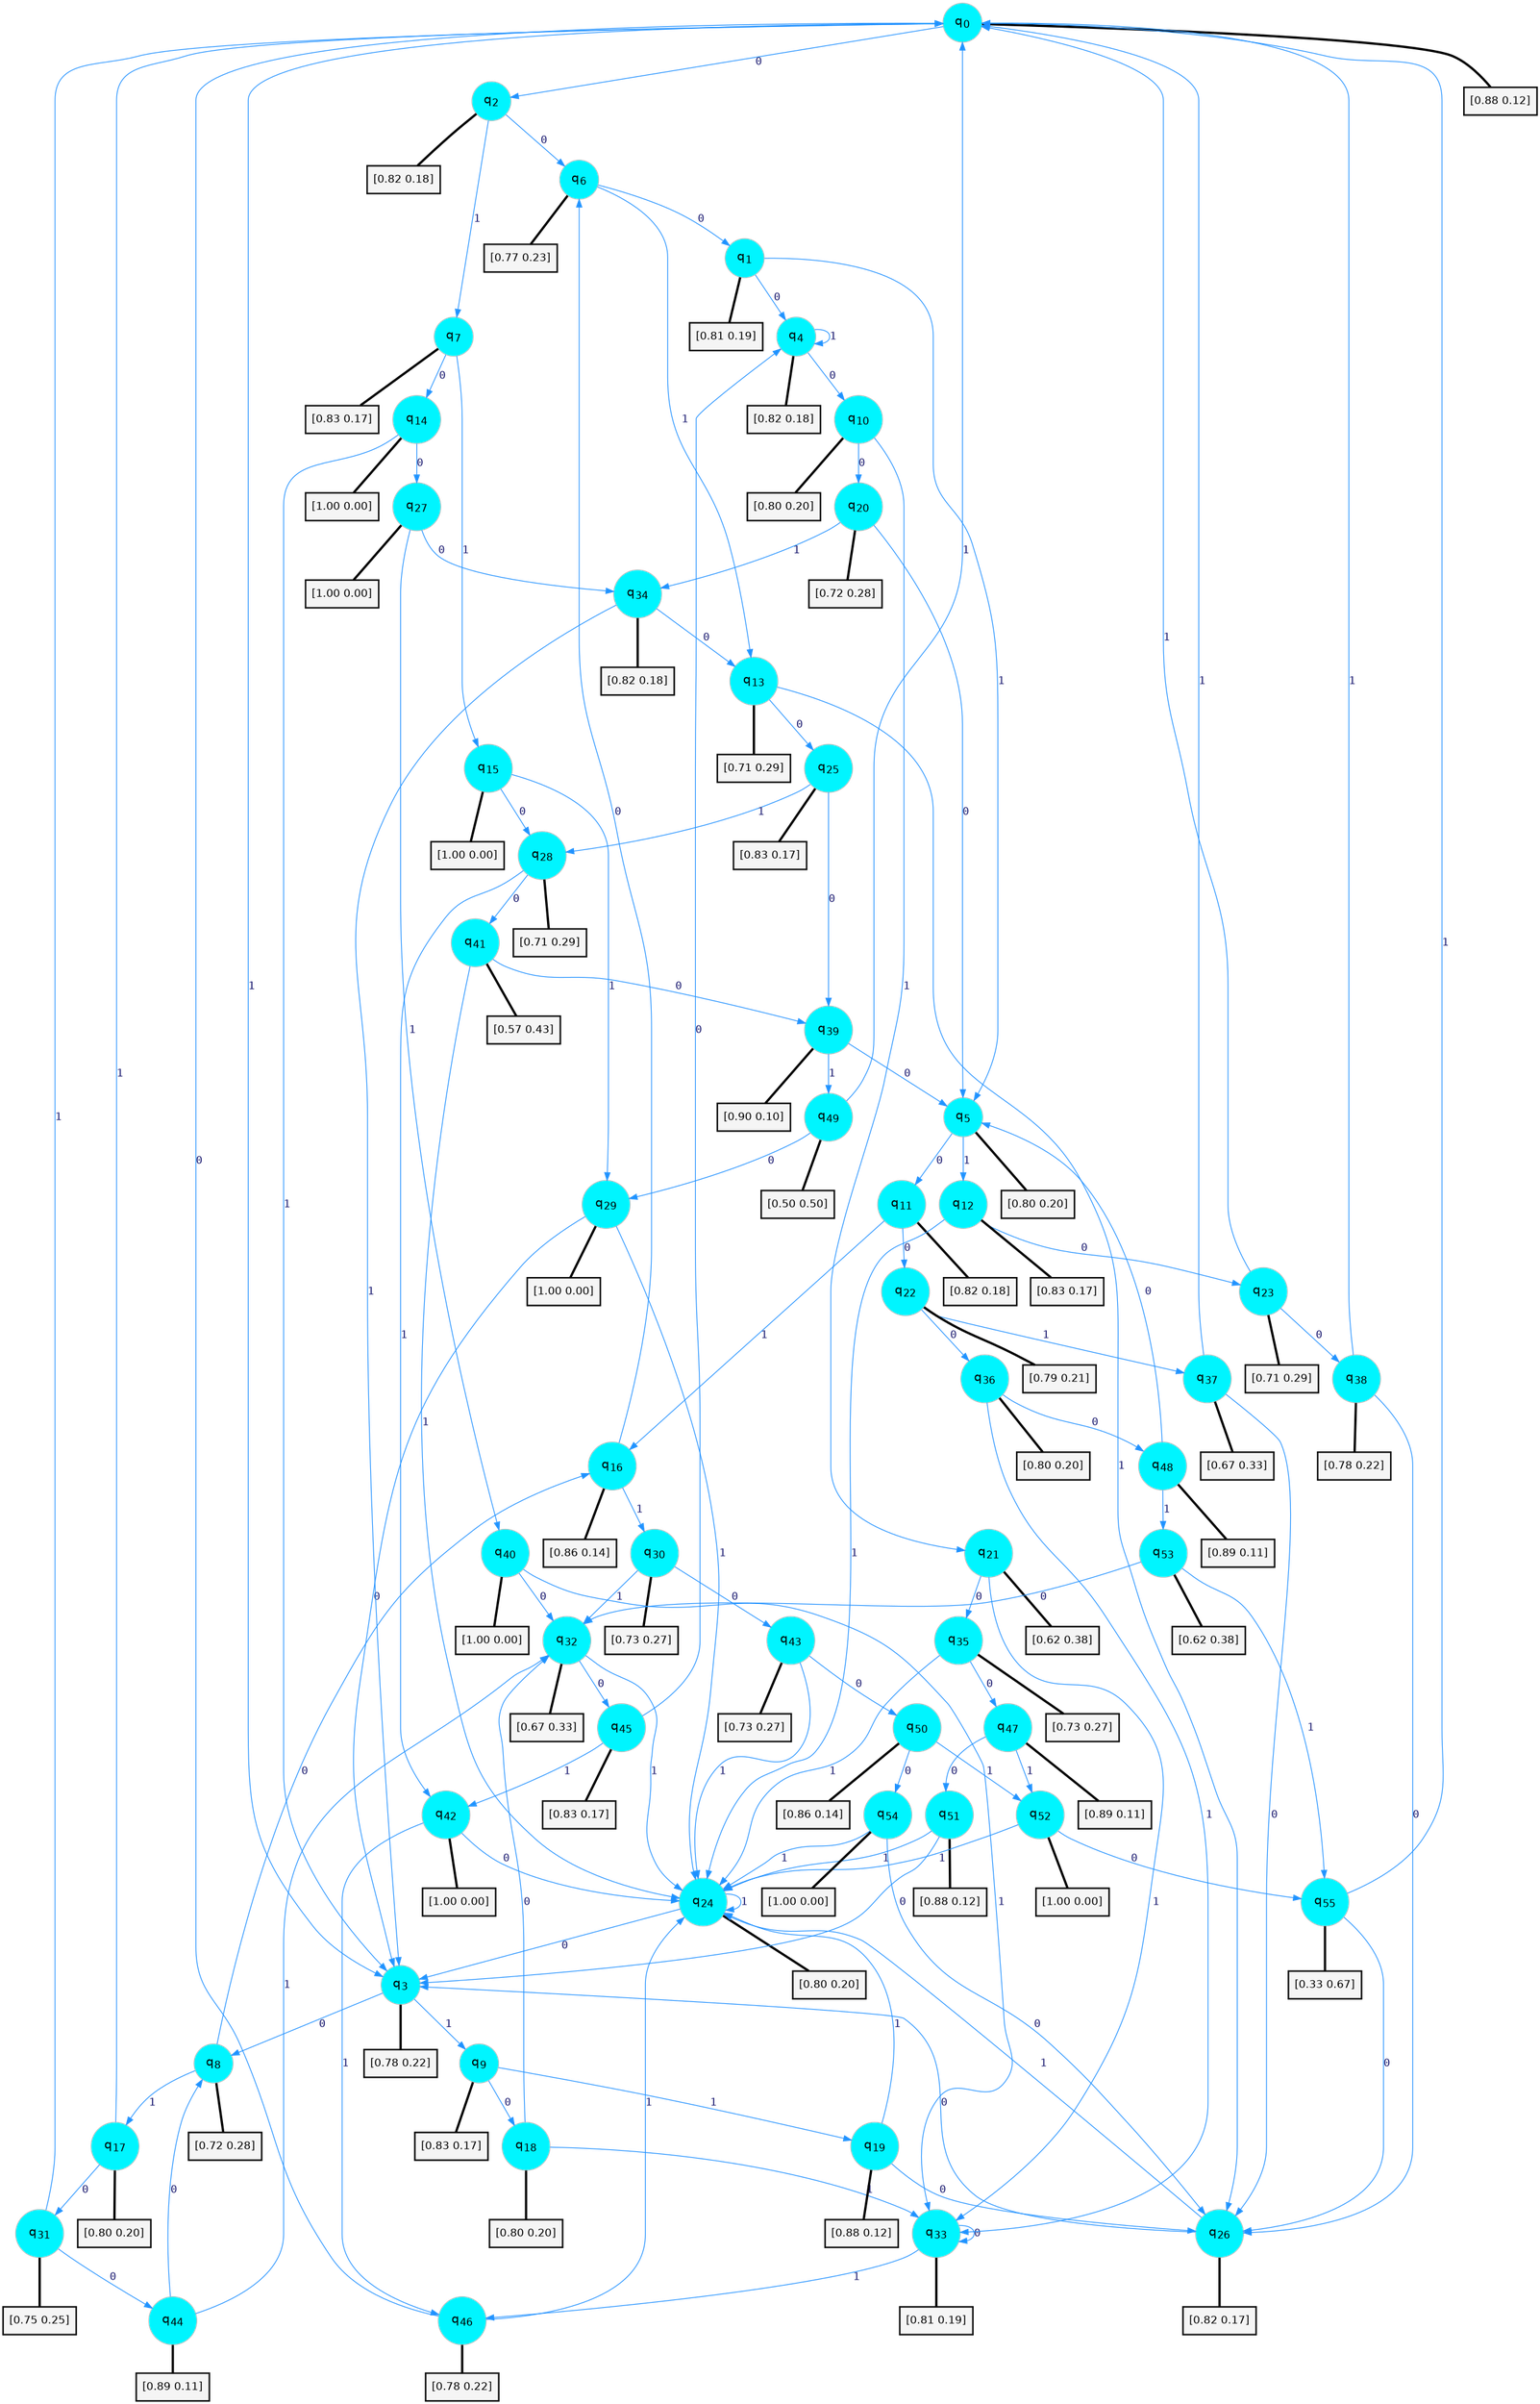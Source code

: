 digraph G {
graph [
bgcolor=transparent, dpi=300, rankdir=TD, size="40,25"];
node [
color=gray, fillcolor=turquoise1, fontcolor=black, fontname=Helvetica, fontsize=16, fontweight=bold, shape=circle, style=filled];
edge [
arrowsize=1, color=dodgerblue1, fontcolor=midnightblue, fontname=courier, fontweight=bold, penwidth=1, style=solid, weight=20];
0[label=<q<SUB>0</SUB>>];
1[label=<q<SUB>1</SUB>>];
2[label=<q<SUB>2</SUB>>];
3[label=<q<SUB>3</SUB>>];
4[label=<q<SUB>4</SUB>>];
5[label=<q<SUB>5</SUB>>];
6[label=<q<SUB>6</SUB>>];
7[label=<q<SUB>7</SUB>>];
8[label=<q<SUB>8</SUB>>];
9[label=<q<SUB>9</SUB>>];
10[label=<q<SUB>10</SUB>>];
11[label=<q<SUB>11</SUB>>];
12[label=<q<SUB>12</SUB>>];
13[label=<q<SUB>13</SUB>>];
14[label=<q<SUB>14</SUB>>];
15[label=<q<SUB>15</SUB>>];
16[label=<q<SUB>16</SUB>>];
17[label=<q<SUB>17</SUB>>];
18[label=<q<SUB>18</SUB>>];
19[label=<q<SUB>19</SUB>>];
20[label=<q<SUB>20</SUB>>];
21[label=<q<SUB>21</SUB>>];
22[label=<q<SUB>22</SUB>>];
23[label=<q<SUB>23</SUB>>];
24[label=<q<SUB>24</SUB>>];
25[label=<q<SUB>25</SUB>>];
26[label=<q<SUB>26</SUB>>];
27[label=<q<SUB>27</SUB>>];
28[label=<q<SUB>28</SUB>>];
29[label=<q<SUB>29</SUB>>];
30[label=<q<SUB>30</SUB>>];
31[label=<q<SUB>31</SUB>>];
32[label=<q<SUB>32</SUB>>];
33[label=<q<SUB>33</SUB>>];
34[label=<q<SUB>34</SUB>>];
35[label=<q<SUB>35</SUB>>];
36[label=<q<SUB>36</SUB>>];
37[label=<q<SUB>37</SUB>>];
38[label=<q<SUB>38</SUB>>];
39[label=<q<SUB>39</SUB>>];
40[label=<q<SUB>40</SUB>>];
41[label=<q<SUB>41</SUB>>];
42[label=<q<SUB>42</SUB>>];
43[label=<q<SUB>43</SUB>>];
44[label=<q<SUB>44</SUB>>];
45[label=<q<SUB>45</SUB>>];
46[label=<q<SUB>46</SUB>>];
47[label=<q<SUB>47</SUB>>];
48[label=<q<SUB>48</SUB>>];
49[label=<q<SUB>49</SUB>>];
50[label=<q<SUB>50</SUB>>];
51[label=<q<SUB>51</SUB>>];
52[label=<q<SUB>52</SUB>>];
53[label=<q<SUB>53</SUB>>];
54[label=<q<SUB>54</SUB>>];
55[label=<q<SUB>55</SUB>>];
56[label="[0.88 0.12]", shape=box,fontcolor=black, fontname=Helvetica, fontsize=14, penwidth=2, fillcolor=whitesmoke,color=black];
57[label="[0.81 0.19]", shape=box,fontcolor=black, fontname=Helvetica, fontsize=14, penwidth=2, fillcolor=whitesmoke,color=black];
58[label="[0.82 0.18]", shape=box,fontcolor=black, fontname=Helvetica, fontsize=14, penwidth=2, fillcolor=whitesmoke,color=black];
59[label="[0.78 0.22]", shape=box,fontcolor=black, fontname=Helvetica, fontsize=14, penwidth=2, fillcolor=whitesmoke,color=black];
60[label="[0.82 0.18]", shape=box,fontcolor=black, fontname=Helvetica, fontsize=14, penwidth=2, fillcolor=whitesmoke,color=black];
61[label="[0.80 0.20]", shape=box,fontcolor=black, fontname=Helvetica, fontsize=14, penwidth=2, fillcolor=whitesmoke,color=black];
62[label="[0.77 0.23]", shape=box,fontcolor=black, fontname=Helvetica, fontsize=14, penwidth=2, fillcolor=whitesmoke,color=black];
63[label="[0.83 0.17]", shape=box,fontcolor=black, fontname=Helvetica, fontsize=14, penwidth=2, fillcolor=whitesmoke,color=black];
64[label="[0.72 0.28]", shape=box,fontcolor=black, fontname=Helvetica, fontsize=14, penwidth=2, fillcolor=whitesmoke,color=black];
65[label="[0.83 0.17]", shape=box,fontcolor=black, fontname=Helvetica, fontsize=14, penwidth=2, fillcolor=whitesmoke,color=black];
66[label="[0.80 0.20]", shape=box,fontcolor=black, fontname=Helvetica, fontsize=14, penwidth=2, fillcolor=whitesmoke,color=black];
67[label="[0.82 0.18]", shape=box,fontcolor=black, fontname=Helvetica, fontsize=14, penwidth=2, fillcolor=whitesmoke,color=black];
68[label="[0.83 0.17]", shape=box,fontcolor=black, fontname=Helvetica, fontsize=14, penwidth=2, fillcolor=whitesmoke,color=black];
69[label="[0.71 0.29]", shape=box,fontcolor=black, fontname=Helvetica, fontsize=14, penwidth=2, fillcolor=whitesmoke,color=black];
70[label="[1.00 0.00]", shape=box,fontcolor=black, fontname=Helvetica, fontsize=14, penwidth=2, fillcolor=whitesmoke,color=black];
71[label="[1.00 0.00]", shape=box,fontcolor=black, fontname=Helvetica, fontsize=14, penwidth=2, fillcolor=whitesmoke,color=black];
72[label="[0.86 0.14]", shape=box,fontcolor=black, fontname=Helvetica, fontsize=14, penwidth=2, fillcolor=whitesmoke,color=black];
73[label="[0.80 0.20]", shape=box,fontcolor=black, fontname=Helvetica, fontsize=14, penwidth=2, fillcolor=whitesmoke,color=black];
74[label="[0.80 0.20]", shape=box,fontcolor=black, fontname=Helvetica, fontsize=14, penwidth=2, fillcolor=whitesmoke,color=black];
75[label="[0.88 0.12]", shape=box,fontcolor=black, fontname=Helvetica, fontsize=14, penwidth=2, fillcolor=whitesmoke,color=black];
76[label="[0.72 0.28]", shape=box,fontcolor=black, fontname=Helvetica, fontsize=14, penwidth=2, fillcolor=whitesmoke,color=black];
77[label="[0.62 0.38]", shape=box,fontcolor=black, fontname=Helvetica, fontsize=14, penwidth=2, fillcolor=whitesmoke,color=black];
78[label="[0.79 0.21]", shape=box,fontcolor=black, fontname=Helvetica, fontsize=14, penwidth=2, fillcolor=whitesmoke,color=black];
79[label="[0.71 0.29]", shape=box,fontcolor=black, fontname=Helvetica, fontsize=14, penwidth=2, fillcolor=whitesmoke,color=black];
80[label="[0.80 0.20]", shape=box,fontcolor=black, fontname=Helvetica, fontsize=14, penwidth=2, fillcolor=whitesmoke,color=black];
81[label="[0.83 0.17]", shape=box,fontcolor=black, fontname=Helvetica, fontsize=14, penwidth=2, fillcolor=whitesmoke,color=black];
82[label="[0.82 0.17]", shape=box,fontcolor=black, fontname=Helvetica, fontsize=14, penwidth=2, fillcolor=whitesmoke,color=black];
83[label="[1.00 0.00]", shape=box,fontcolor=black, fontname=Helvetica, fontsize=14, penwidth=2, fillcolor=whitesmoke,color=black];
84[label="[0.71 0.29]", shape=box,fontcolor=black, fontname=Helvetica, fontsize=14, penwidth=2, fillcolor=whitesmoke,color=black];
85[label="[1.00 0.00]", shape=box,fontcolor=black, fontname=Helvetica, fontsize=14, penwidth=2, fillcolor=whitesmoke,color=black];
86[label="[0.73 0.27]", shape=box,fontcolor=black, fontname=Helvetica, fontsize=14, penwidth=2, fillcolor=whitesmoke,color=black];
87[label="[0.75 0.25]", shape=box,fontcolor=black, fontname=Helvetica, fontsize=14, penwidth=2, fillcolor=whitesmoke,color=black];
88[label="[0.67 0.33]", shape=box,fontcolor=black, fontname=Helvetica, fontsize=14, penwidth=2, fillcolor=whitesmoke,color=black];
89[label="[0.81 0.19]", shape=box,fontcolor=black, fontname=Helvetica, fontsize=14, penwidth=2, fillcolor=whitesmoke,color=black];
90[label="[0.82 0.18]", shape=box,fontcolor=black, fontname=Helvetica, fontsize=14, penwidth=2, fillcolor=whitesmoke,color=black];
91[label="[0.73 0.27]", shape=box,fontcolor=black, fontname=Helvetica, fontsize=14, penwidth=2, fillcolor=whitesmoke,color=black];
92[label="[0.80 0.20]", shape=box,fontcolor=black, fontname=Helvetica, fontsize=14, penwidth=2, fillcolor=whitesmoke,color=black];
93[label="[0.67 0.33]", shape=box,fontcolor=black, fontname=Helvetica, fontsize=14, penwidth=2, fillcolor=whitesmoke,color=black];
94[label="[0.78 0.22]", shape=box,fontcolor=black, fontname=Helvetica, fontsize=14, penwidth=2, fillcolor=whitesmoke,color=black];
95[label="[0.90 0.10]", shape=box,fontcolor=black, fontname=Helvetica, fontsize=14, penwidth=2, fillcolor=whitesmoke,color=black];
96[label="[1.00 0.00]", shape=box,fontcolor=black, fontname=Helvetica, fontsize=14, penwidth=2, fillcolor=whitesmoke,color=black];
97[label="[0.57 0.43]", shape=box,fontcolor=black, fontname=Helvetica, fontsize=14, penwidth=2, fillcolor=whitesmoke,color=black];
98[label="[1.00 0.00]", shape=box,fontcolor=black, fontname=Helvetica, fontsize=14, penwidth=2, fillcolor=whitesmoke,color=black];
99[label="[0.73 0.27]", shape=box,fontcolor=black, fontname=Helvetica, fontsize=14, penwidth=2, fillcolor=whitesmoke,color=black];
100[label="[0.89 0.11]", shape=box,fontcolor=black, fontname=Helvetica, fontsize=14, penwidth=2, fillcolor=whitesmoke,color=black];
101[label="[0.83 0.17]", shape=box,fontcolor=black, fontname=Helvetica, fontsize=14, penwidth=2, fillcolor=whitesmoke,color=black];
102[label="[0.78 0.22]", shape=box,fontcolor=black, fontname=Helvetica, fontsize=14, penwidth=2, fillcolor=whitesmoke,color=black];
103[label="[0.89 0.11]", shape=box,fontcolor=black, fontname=Helvetica, fontsize=14, penwidth=2, fillcolor=whitesmoke,color=black];
104[label="[0.89 0.11]", shape=box,fontcolor=black, fontname=Helvetica, fontsize=14, penwidth=2, fillcolor=whitesmoke,color=black];
105[label="[0.50 0.50]", shape=box,fontcolor=black, fontname=Helvetica, fontsize=14, penwidth=2, fillcolor=whitesmoke,color=black];
106[label="[0.86 0.14]", shape=box,fontcolor=black, fontname=Helvetica, fontsize=14, penwidth=2, fillcolor=whitesmoke,color=black];
107[label="[0.88 0.12]", shape=box,fontcolor=black, fontname=Helvetica, fontsize=14, penwidth=2, fillcolor=whitesmoke,color=black];
108[label="[1.00 0.00]", shape=box,fontcolor=black, fontname=Helvetica, fontsize=14, penwidth=2, fillcolor=whitesmoke,color=black];
109[label="[0.62 0.38]", shape=box,fontcolor=black, fontname=Helvetica, fontsize=14, penwidth=2, fillcolor=whitesmoke,color=black];
110[label="[1.00 0.00]", shape=box,fontcolor=black, fontname=Helvetica, fontsize=14, penwidth=2, fillcolor=whitesmoke,color=black];
111[label="[0.33 0.67]", shape=box,fontcolor=black, fontname=Helvetica, fontsize=14, penwidth=2, fillcolor=whitesmoke,color=black];
0->2 [label=0];
0->3 [label=1];
0->56 [arrowhead=none, penwidth=3,color=black];
1->4 [label=0];
1->5 [label=1];
1->57 [arrowhead=none, penwidth=3,color=black];
2->6 [label=0];
2->7 [label=1];
2->58 [arrowhead=none, penwidth=3,color=black];
3->8 [label=0];
3->9 [label=1];
3->59 [arrowhead=none, penwidth=3,color=black];
4->10 [label=0];
4->4 [label=1];
4->60 [arrowhead=none, penwidth=3,color=black];
5->11 [label=0];
5->12 [label=1];
5->61 [arrowhead=none, penwidth=3,color=black];
6->1 [label=0];
6->13 [label=1];
6->62 [arrowhead=none, penwidth=3,color=black];
7->14 [label=0];
7->15 [label=1];
7->63 [arrowhead=none, penwidth=3,color=black];
8->16 [label=0];
8->17 [label=1];
8->64 [arrowhead=none, penwidth=3,color=black];
9->18 [label=0];
9->19 [label=1];
9->65 [arrowhead=none, penwidth=3,color=black];
10->20 [label=0];
10->21 [label=1];
10->66 [arrowhead=none, penwidth=3,color=black];
11->22 [label=0];
11->16 [label=1];
11->67 [arrowhead=none, penwidth=3,color=black];
12->23 [label=0];
12->24 [label=1];
12->68 [arrowhead=none, penwidth=3,color=black];
13->25 [label=0];
13->26 [label=1];
13->69 [arrowhead=none, penwidth=3,color=black];
14->27 [label=0];
14->3 [label=1];
14->70 [arrowhead=none, penwidth=3,color=black];
15->28 [label=0];
15->29 [label=1];
15->71 [arrowhead=none, penwidth=3,color=black];
16->6 [label=0];
16->30 [label=1];
16->72 [arrowhead=none, penwidth=3,color=black];
17->31 [label=0];
17->0 [label=1];
17->73 [arrowhead=none, penwidth=3,color=black];
18->32 [label=0];
18->33 [label=1];
18->74 [arrowhead=none, penwidth=3,color=black];
19->26 [label=0];
19->24 [label=1];
19->75 [arrowhead=none, penwidth=3,color=black];
20->5 [label=0];
20->34 [label=1];
20->76 [arrowhead=none, penwidth=3,color=black];
21->35 [label=0];
21->33 [label=1];
21->77 [arrowhead=none, penwidth=3,color=black];
22->36 [label=0];
22->37 [label=1];
22->78 [arrowhead=none, penwidth=3,color=black];
23->38 [label=0];
23->0 [label=1];
23->79 [arrowhead=none, penwidth=3,color=black];
24->3 [label=0];
24->24 [label=1];
24->80 [arrowhead=none, penwidth=3,color=black];
25->39 [label=0];
25->28 [label=1];
25->81 [arrowhead=none, penwidth=3,color=black];
26->3 [label=0];
26->24 [label=1];
26->82 [arrowhead=none, penwidth=3,color=black];
27->34 [label=0];
27->40 [label=1];
27->83 [arrowhead=none, penwidth=3,color=black];
28->41 [label=0];
28->42 [label=1];
28->84 [arrowhead=none, penwidth=3,color=black];
29->3 [label=0];
29->24 [label=1];
29->85 [arrowhead=none, penwidth=3,color=black];
30->43 [label=0];
30->32 [label=1];
30->86 [arrowhead=none, penwidth=3,color=black];
31->44 [label=0];
31->0 [label=1];
31->87 [arrowhead=none, penwidth=3,color=black];
32->45 [label=0];
32->24 [label=1];
32->88 [arrowhead=none, penwidth=3,color=black];
33->33 [label=0];
33->46 [label=1];
33->89 [arrowhead=none, penwidth=3,color=black];
34->13 [label=0];
34->3 [label=1];
34->90 [arrowhead=none, penwidth=3,color=black];
35->47 [label=0];
35->24 [label=1];
35->91 [arrowhead=none, penwidth=3,color=black];
36->48 [label=0];
36->33 [label=1];
36->92 [arrowhead=none, penwidth=3,color=black];
37->26 [label=0];
37->0 [label=1];
37->93 [arrowhead=none, penwidth=3,color=black];
38->26 [label=0];
38->0 [label=1];
38->94 [arrowhead=none, penwidth=3,color=black];
39->5 [label=0];
39->49 [label=1];
39->95 [arrowhead=none, penwidth=3,color=black];
40->32 [label=0];
40->33 [label=1];
40->96 [arrowhead=none, penwidth=3,color=black];
41->39 [label=0];
41->24 [label=1];
41->97 [arrowhead=none, penwidth=3,color=black];
42->24 [label=0];
42->46 [label=1];
42->98 [arrowhead=none, penwidth=3,color=black];
43->50 [label=0];
43->24 [label=1];
43->99 [arrowhead=none, penwidth=3,color=black];
44->8 [label=0];
44->32 [label=1];
44->100 [arrowhead=none, penwidth=3,color=black];
45->4 [label=0];
45->42 [label=1];
45->101 [arrowhead=none, penwidth=3,color=black];
46->0 [label=0];
46->24 [label=1];
46->102 [arrowhead=none, penwidth=3,color=black];
47->51 [label=0];
47->52 [label=1];
47->103 [arrowhead=none, penwidth=3,color=black];
48->5 [label=0];
48->53 [label=1];
48->104 [arrowhead=none, penwidth=3,color=black];
49->29 [label=0];
49->0 [label=1];
49->105 [arrowhead=none, penwidth=3,color=black];
50->54 [label=0];
50->52 [label=1];
50->106 [arrowhead=none, penwidth=3,color=black];
51->3 [label=0];
51->24 [label=1];
51->107 [arrowhead=none, penwidth=3,color=black];
52->55 [label=0];
52->24 [label=1];
52->108 [arrowhead=none, penwidth=3,color=black];
53->32 [label=0];
53->55 [label=1];
53->109 [arrowhead=none, penwidth=3,color=black];
54->26 [label=0];
54->24 [label=1];
54->110 [arrowhead=none, penwidth=3,color=black];
55->26 [label=0];
55->0 [label=1];
55->111 [arrowhead=none, penwidth=3,color=black];
}
